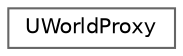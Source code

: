 digraph "Graphical Class Hierarchy"
{
 // INTERACTIVE_SVG=YES
 // LATEX_PDF_SIZE
  bgcolor="transparent";
  edge [fontname=Helvetica,fontsize=10,labelfontname=Helvetica,labelfontsize=10];
  node [fontname=Helvetica,fontsize=10,shape=box,height=0.2,width=0.4];
  rankdir="LR";
  Node0 [id="Node000000",label="UWorldProxy",height=0.2,width=0.4,color="grey40", fillcolor="white", style="filled",URL="$d7/d6a/classUWorldProxy.html",tooltip="Proxy class that allows verification on GWorld accesses."];
}
